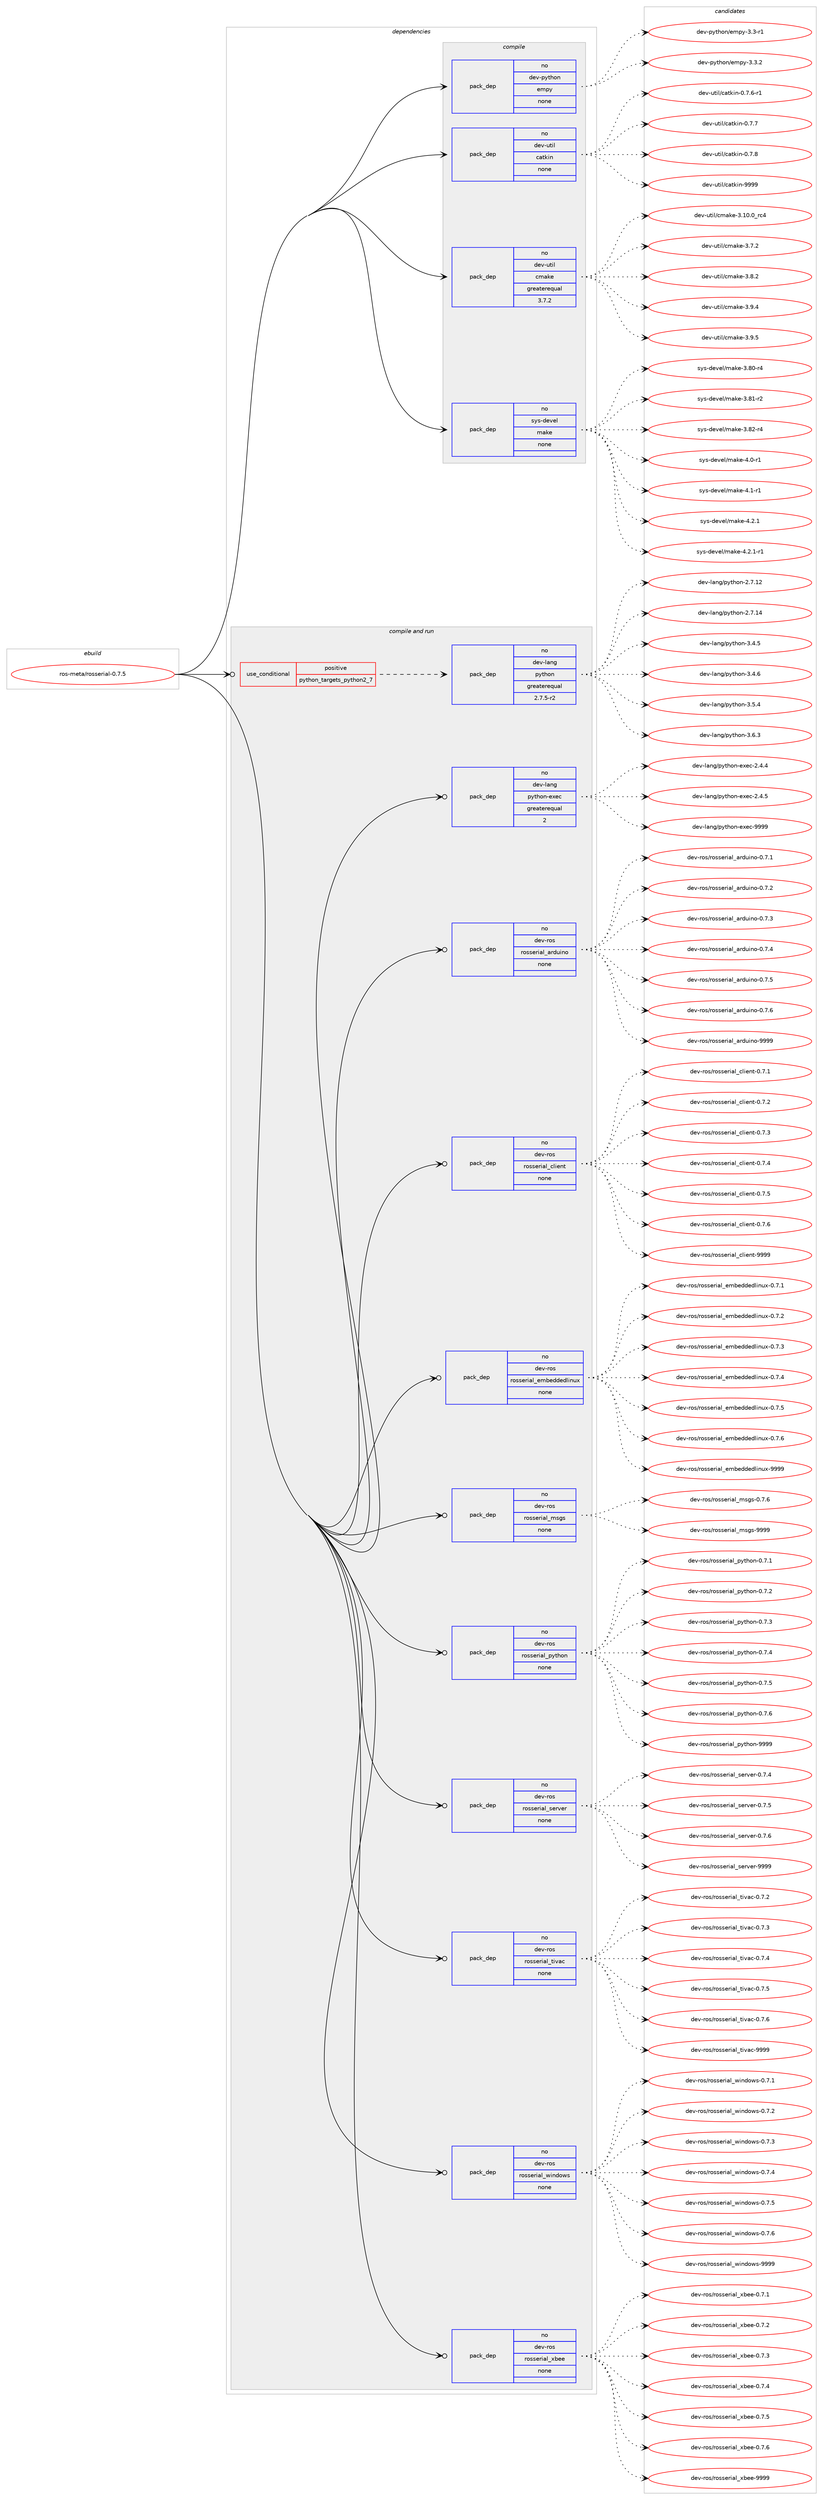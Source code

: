 digraph prolog {

# *************
# Graph options
# *************

newrank=true;
concentrate=true;
compound=true;
graph [rankdir=LR,fontname=Helvetica,fontsize=10,ranksep=1.5];#, ranksep=2.5, nodesep=0.2];
edge  [arrowhead=vee];
node  [fontname=Helvetica,fontsize=10];

# **********
# The ebuild
# **********

subgraph cluster_leftcol {
color=gray;
rank=same;
label=<<i>ebuild</i>>;
id [label="ros-meta/rosserial-0.7.5", color=red, width=4, href="../ros-meta/rosserial-0.7.5.svg"];
}

# ****************
# The dependencies
# ****************

subgraph cluster_midcol {
color=gray;
label=<<i>dependencies</i>>;
subgraph cluster_compile {
fillcolor="#eeeeee";
style=filled;
label=<<i>compile</i>>;
subgraph pack326254 {
dependency442981 [label=<<TABLE BORDER="0" CELLBORDER="1" CELLSPACING="0" CELLPADDING="4" WIDTH="220"><TR><TD ROWSPAN="6" CELLPADDING="30">pack_dep</TD></TR><TR><TD WIDTH="110">no</TD></TR><TR><TD>dev-python</TD></TR><TR><TD>empy</TD></TR><TR><TD>none</TD></TR><TR><TD></TD></TR></TABLE>>, shape=none, color=blue];
}
id:e -> dependency442981:w [weight=20,style="solid",arrowhead="vee"];
subgraph pack326255 {
dependency442982 [label=<<TABLE BORDER="0" CELLBORDER="1" CELLSPACING="0" CELLPADDING="4" WIDTH="220"><TR><TD ROWSPAN="6" CELLPADDING="30">pack_dep</TD></TR><TR><TD WIDTH="110">no</TD></TR><TR><TD>dev-util</TD></TR><TR><TD>catkin</TD></TR><TR><TD>none</TD></TR><TR><TD></TD></TR></TABLE>>, shape=none, color=blue];
}
id:e -> dependency442982:w [weight=20,style="solid",arrowhead="vee"];
subgraph pack326256 {
dependency442983 [label=<<TABLE BORDER="0" CELLBORDER="1" CELLSPACING="0" CELLPADDING="4" WIDTH="220"><TR><TD ROWSPAN="6" CELLPADDING="30">pack_dep</TD></TR><TR><TD WIDTH="110">no</TD></TR><TR><TD>dev-util</TD></TR><TR><TD>cmake</TD></TR><TR><TD>greaterequal</TD></TR><TR><TD>3.7.2</TD></TR></TABLE>>, shape=none, color=blue];
}
id:e -> dependency442983:w [weight=20,style="solid",arrowhead="vee"];
subgraph pack326257 {
dependency442984 [label=<<TABLE BORDER="0" CELLBORDER="1" CELLSPACING="0" CELLPADDING="4" WIDTH="220"><TR><TD ROWSPAN="6" CELLPADDING="30">pack_dep</TD></TR><TR><TD WIDTH="110">no</TD></TR><TR><TD>sys-devel</TD></TR><TR><TD>make</TD></TR><TR><TD>none</TD></TR><TR><TD></TD></TR></TABLE>>, shape=none, color=blue];
}
id:e -> dependency442984:w [weight=20,style="solid",arrowhead="vee"];
}
subgraph cluster_compileandrun {
fillcolor="#eeeeee";
style=filled;
label=<<i>compile and run</i>>;
subgraph cond109078 {
dependency442985 [label=<<TABLE BORDER="0" CELLBORDER="1" CELLSPACING="0" CELLPADDING="4"><TR><TD ROWSPAN="3" CELLPADDING="10">use_conditional</TD></TR><TR><TD>positive</TD></TR><TR><TD>python_targets_python2_7</TD></TR></TABLE>>, shape=none, color=red];
subgraph pack326258 {
dependency442986 [label=<<TABLE BORDER="0" CELLBORDER="1" CELLSPACING="0" CELLPADDING="4" WIDTH="220"><TR><TD ROWSPAN="6" CELLPADDING="30">pack_dep</TD></TR><TR><TD WIDTH="110">no</TD></TR><TR><TD>dev-lang</TD></TR><TR><TD>python</TD></TR><TR><TD>greaterequal</TD></TR><TR><TD>2.7.5-r2</TD></TR></TABLE>>, shape=none, color=blue];
}
dependency442985:e -> dependency442986:w [weight=20,style="dashed",arrowhead="vee"];
}
id:e -> dependency442985:w [weight=20,style="solid",arrowhead="odotvee"];
subgraph pack326259 {
dependency442987 [label=<<TABLE BORDER="0" CELLBORDER="1" CELLSPACING="0" CELLPADDING="4" WIDTH="220"><TR><TD ROWSPAN="6" CELLPADDING="30">pack_dep</TD></TR><TR><TD WIDTH="110">no</TD></TR><TR><TD>dev-lang</TD></TR><TR><TD>python-exec</TD></TR><TR><TD>greaterequal</TD></TR><TR><TD>2</TD></TR></TABLE>>, shape=none, color=blue];
}
id:e -> dependency442987:w [weight=20,style="solid",arrowhead="odotvee"];
subgraph pack326260 {
dependency442988 [label=<<TABLE BORDER="0" CELLBORDER="1" CELLSPACING="0" CELLPADDING="4" WIDTH="220"><TR><TD ROWSPAN="6" CELLPADDING="30">pack_dep</TD></TR><TR><TD WIDTH="110">no</TD></TR><TR><TD>dev-ros</TD></TR><TR><TD>rosserial_arduino</TD></TR><TR><TD>none</TD></TR><TR><TD></TD></TR></TABLE>>, shape=none, color=blue];
}
id:e -> dependency442988:w [weight=20,style="solid",arrowhead="odotvee"];
subgraph pack326261 {
dependency442989 [label=<<TABLE BORDER="0" CELLBORDER="1" CELLSPACING="0" CELLPADDING="4" WIDTH="220"><TR><TD ROWSPAN="6" CELLPADDING="30">pack_dep</TD></TR><TR><TD WIDTH="110">no</TD></TR><TR><TD>dev-ros</TD></TR><TR><TD>rosserial_client</TD></TR><TR><TD>none</TD></TR><TR><TD></TD></TR></TABLE>>, shape=none, color=blue];
}
id:e -> dependency442989:w [weight=20,style="solid",arrowhead="odotvee"];
subgraph pack326262 {
dependency442990 [label=<<TABLE BORDER="0" CELLBORDER="1" CELLSPACING="0" CELLPADDING="4" WIDTH="220"><TR><TD ROWSPAN="6" CELLPADDING="30">pack_dep</TD></TR><TR><TD WIDTH="110">no</TD></TR><TR><TD>dev-ros</TD></TR><TR><TD>rosserial_embeddedlinux</TD></TR><TR><TD>none</TD></TR><TR><TD></TD></TR></TABLE>>, shape=none, color=blue];
}
id:e -> dependency442990:w [weight=20,style="solid",arrowhead="odotvee"];
subgraph pack326263 {
dependency442991 [label=<<TABLE BORDER="0" CELLBORDER="1" CELLSPACING="0" CELLPADDING="4" WIDTH="220"><TR><TD ROWSPAN="6" CELLPADDING="30">pack_dep</TD></TR><TR><TD WIDTH="110">no</TD></TR><TR><TD>dev-ros</TD></TR><TR><TD>rosserial_msgs</TD></TR><TR><TD>none</TD></TR><TR><TD></TD></TR></TABLE>>, shape=none, color=blue];
}
id:e -> dependency442991:w [weight=20,style="solid",arrowhead="odotvee"];
subgraph pack326264 {
dependency442992 [label=<<TABLE BORDER="0" CELLBORDER="1" CELLSPACING="0" CELLPADDING="4" WIDTH="220"><TR><TD ROWSPAN="6" CELLPADDING="30">pack_dep</TD></TR><TR><TD WIDTH="110">no</TD></TR><TR><TD>dev-ros</TD></TR><TR><TD>rosserial_python</TD></TR><TR><TD>none</TD></TR><TR><TD></TD></TR></TABLE>>, shape=none, color=blue];
}
id:e -> dependency442992:w [weight=20,style="solid",arrowhead="odotvee"];
subgraph pack326265 {
dependency442993 [label=<<TABLE BORDER="0" CELLBORDER="1" CELLSPACING="0" CELLPADDING="4" WIDTH="220"><TR><TD ROWSPAN="6" CELLPADDING="30">pack_dep</TD></TR><TR><TD WIDTH="110">no</TD></TR><TR><TD>dev-ros</TD></TR><TR><TD>rosserial_server</TD></TR><TR><TD>none</TD></TR><TR><TD></TD></TR></TABLE>>, shape=none, color=blue];
}
id:e -> dependency442993:w [weight=20,style="solid",arrowhead="odotvee"];
subgraph pack326266 {
dependency442994 [label=<<TABLE BORDER="0" CELLBORDER="1" CELLSPACING="0" CELLPADDING="4" WIDTH="220"><TR><TD ROWSPAN="6" CELLPADDING="30">pack_dep</TD></TR><TR><TD WIDTH="110">no</TD></TR><TR><TD>dev-ros</TD></TR><TR><TD>rosserial_tivac</TD></TR><TR><TD>none</TD></TR><TR><TD></TD></TR></TABLE>>, shape=none, color=blue];
}
id:e -> dependency442994:w [weight=20,style="solid",arrowhead="odotvee"];
subgraph pack326267 {
dependency442995 [label=<<TABLE BORDER="0" CELLBORDER="1" CELLSPACING="0" CELLPADDING="4" WIDTH="220"><TR><TD ROWSPAN="6" CELLPADDING="30">pack_dep</TD></TR><TR><TD WIDTH="110">no</TD></TR><TR><TD>dev-ros</TD></TR><TR><TD>rosserial_windows</TD></TR><TR><TD>none</TD></TR><TR><TD></TD></TR></TABLE>>, shape=none, color=blue];
}
id:e -> dependency442995:w [weight=20,style="solid",arrowhead="odotvee"];
subgraph pack326268 {
dependency442996 [label=<<TABLE BORDER="0" CELLBORDER="1" CELLSPACING="0" CELLPADDING="4" WIDTH="220"><TR><TD ROWSPAN="6" CELLPADDING="30">pack_dep</TD></TR><TR><TD WIDTH="110">no</TD></TR><TR><TD>dev-ros</TD></TR><TR><TD>rosserial_xbee</TD></TR><TR><TD>none</TD></TR><TR><TD></TD></TR></TABLE>>, shape=none, color=blue];
}
id:e -> dependency442996:w [weight=20,style="solid",arrowhead="odotvee"];
}
subgraph cluster_run {
fillcolor="#eeeeee";
style=filled;
label=<<i>run</i>>;
}
}

# **************
# The candidates
# **************

subgraph cluster_choices {
rank=same;
color=gray;
label=<<i>candidates</i>>;

subgraph choice326254 {
color=black;
nodesep=1;
choice1001011184511212111610411111047101109112121455146514511449 [label="dev-python/empy-3.3-r1", color=red, width=4,href="../dev-python/empy-3.3-r1.svg"];
choice1001011184511212111610411111047101109112121455146514650 [label="dev-python/empy-3.3.2", color=red, width=4,href="../dev-python/empy-3.3.2.svg"];
dependency442981:e -> choice1001011184511212111610411111047101109112121455146514511449:w [style=dotted,weight="100"];
dependency442981:e -> choice1001011184511212111610411111047101109112121455146514650:w [style=dotted,weight="100"];
}
subgraph choice326255 {
color=black;
nodesep=1;
choice100101118451171161051084799971161071051104548465546544511449 [label="dev-util/catkin-0.7.6-r1", color=red, width=4,href="../dev-util/catkin-0.7.6-r1.svg"];
choice10010111845117116105108479997116107105110454846554655 [label="dev-util/catkin-0.7.7", color=red, width=4,href="../dev-util/catkin-0.7.7.svg"];
choice10010111845117116105108479997116107105110454846554656 [label="dev-util/catkin-0.7.8", color=red, width=4,href="../dev-util/catkin-0.7.8.svg"];
choice100101118451171161051084799971161071051104557575757 [label="dev-util/catkin-9999", color=red, width=4,href="../dev-util/catkin-9999.svg"];
dependency442982:e -> choice100101118451171161051084799971161071051104548465546544511449:w [style=dotted,weight="100"];
dependency442982:e -> choice10010111845117116105108479997116107105110454846554655:w [style=dotted,weight="100"];
dependency442982:e -> choice10010111845117116105108479997116107105110454846554656:w [style=dotted,weight="100"];
dependency442982:e -> choice100101118451171161051084799971161071051104557575757:w [style=dotted,weight="100"];
}
subgraph choice326256 {
color=black;
nodesep=1;
choice1001011184511711610510847991099710710145514649484648951149952 [label="dev-util/cmake-3.10.0_rc4", color=red, width=4,href="../dev-util/cmake-3.10.0_rc4.svg"];
choice10010111845117116105108479910997107101455146554650 [label="dev-util/cmake-3.7.2", color=red, width=4,href="../dev-util/cmake-3.7.2.svg"];
choice10010111845117116105108479910997107101455146564650 [label="dev-util/cmake-3.8.2", color=red, width=4,href="../dev-util/cmake-3.8.2.svg"];
choice10010111845117116105108479910997107101455146574652 [label="dev-util/cmake-3.9.4", color=red, width=4,href="../dev-util/cmake-3.9.4.svg"];
choice10010111845117116105108479910997107101455146574653 [label="dev-util/cmake-3.9.5", color=red, width=4,href="../dev-util/cmake-3.9.5.svg"];
dependency442983:e -> choice1001011184511711610510847991099710710145514649484648951149952:w [style=dotted,weight="100"];
dependency442983:e -> choice10010111845117116105108479910997107101455146554650:w [style=dotted,weight="100"];
dependency442983:e -> choice10010111845117116105108479910997107101455146564650:w [style=dotted,weight="100"];
dependency442983:e -> choice10010111845117116105108479910997107101455146574652:w [style=dotted,weight="100"];
dependency442983:e -> choice10010111845117116105108479910997107101455146574653:w [style=dotted,weight="100"];
}
subgraph choice326257 {
color=black;
nodesep=1;
choice11512111545100101118101108471099710710145514656484511452 [label="sys-devel/make-3.80-r4", color=red, width=4,href="../sys-devel/make-3.80-r4.svg"];
choice11512111545100101118101108471099710710145514656494511450 [label="sys-devel/make-3.81-r2", color=red, width=4,href="../sys-devel/make-3.81-r2.svg"];
choice11512111545100101118101108471099710710145514656504511452 [label="sys-devel/make-3.82-r4", color=red, width=4,href="../sys-devel/make-3.82-r4.svg"];
choice115121115451001011181011084710997107101455246484511449 [label="sys-devel/make-4.0-r1", color=red, width=4,href="../sys-devel/make-4.0-r1.svg"];
choice115121115451001011181011084710997107101455246494511449 [label="sys-devel/make-4.1-r1", color=red, width=4,href="../sys-devel/make-4.1-r1.svg"];
choice115121115451001011181011084710997107101455246504649 [label="sys-devel/make-4.2.1", color=red, width=4,href="../sys-devel/make-4.2.1.svg"];
choice1151211154510010111810110847109971071014552465046494511449 [label="sys-devel/make-4.2.1-r1", color=red, width=4,href="../sys-devel/make-4.2.1-r1.svg"];
dependency442984:e -> choice11512111545100101118101108471099710710145514656484511452:w [style=dotted,weight="100"];
dependency442984:e -> choice11512111545100101118101108471099710710145514656494511450:w [style=dotted,weight="100"];
dependency442984:e -> choice11512111545100101118101108471099710710145514656504511452:w [style=dotted,weight="100"];
dependency442984:e -> choice115121115451001011181011084710997107101455246484511449:w [style=dotted,weight="100"];
dependency442984:e -> choice115121115451001011181011084710997107101455246494511449:w [style=dotted,weight="100"];
dependency442984:e -> choice115121115451001011181011084710997107101455246504649:w [style=dotted,weight="100"];
dependency442984:e -> choice1151211154510010111810110847109971071014552465046494511449:w [style=dotted,weight="100"];
}
subgraph choice326258 {
color=black;
nodesep=1;
choice10010111845108971101034711212111610411111045504655464950 [label="dev-lang/python-2.7.12", color=red, width=4,href="../dev-lang/python-2.7.12.svg"];
choice10010111845108971101034711212111610411111045504655464952 [label="dev-lang/python-2.7.14", color=red, width=4,href="../dev-lang/python-2.7.14.svg"];
choice100101118451089711010347112121116104111110455146524653 [label="dev-lang/python-3.4.5", color=red, width=4,href="../dev-lang/python-3.4.5.svg"];
choice100101118451089711010347112121116104111110455146524654 [label="dev-lang/python-3.4.6", color=red, width=4,href="../dev-lang/python-3.4.6.svg"];
choice100101118451089711010347112121116104111110455146534652 [label="dev-lang/python-3.5.4", color=red, width=4,href="../dev-lang/python-3.5.4.svg"];
choice100101118451089711010347112121116104111110455146544651 [label="dev-lang/python-3.6.3", color=red, width=4,href="../dev-lang/python-3.6.3.svg"];
dependency442986:e -> choice10010111845108971101034711212111610411111045504655464950:w [style=dotted,weight="100"];
dependency442986:e -> choice10010111845108971101034711212111610411111045504655464952:w [style=dotted,weight="100"];
dependency442986:e -> choice100101118451089711010347112121116104111110455146524653:w [style=dotted,weight="100"];
dependency442986:e -> choice100101118451089711010347112121116104111110455146524654:w [style=dotted,weight="100"];
dependency442986:e -> choice100101118451089711010347112121116104111110455146534652:w [style=dotted,weight="100"];
dependency442986:e -> choice100101118451089711010347112121116104111110455146544651:w [style=dotted,weight="100"];
}
subgraph choice326259 {
color=black;
nodesep=1;
choice1001011184510897110103471121211161041111104510112010199455046524652 [label="dev-lang/python-exec-2.4.4", color=red, width=4,href="../dev-lang/python-exec-2.4.4.svg"];
choice1001011184510897110103471121211161041111104510112010199455046524653 [label="dev-lang/python-exec-2.4.5", color=red, width=4,href="../dev-lang/python-exec-2.4.5.svg"];
choice10010111845108971101034711212111610411111045101120101994557575757 [label="dev-lang/python-exec-9999", color=red, width=4,href="../dev-lang/python-exec-9999.svg"];
dependency442987:e -> choice1001011184510897110103471121211161041111104510112010199455046524652:w [style=dotted,weight="100"];
dependency442987:e -> choice1001011184510897110103471121211161041111104510112010199455046524653:w [style=dotted,weight="100"];
dependency442987:e -> choice10010111845108971101034711212111610411111045101120101994557575757:w [style=dotted,weight="100"];
}
subgraph choice326260 {
color=black;
nodesep=1;
choice1001011184511411111547114111115115101114105971089597114100117105110111454846554649 [label="dev-ros/rosserial_arduino-0.7.1", color=red, width=4,href="../dev-ros/rosserial_arduino-0.7.1.svg"];
choice1001011184511411111547114111115115101114105971089597114100117105110111454846554650 [label="dev-ros/rosserial_arduino-0.7.2", color=red, width=4,href="../dev-ros/rosserial_arduino-0.7.2.svg"];
choice1001011184511411111547114111115115101114105971089597114100117105110111454846554651 [label="dev-ros/rosserial_arduino-0.7.3", color=red, width=4,href="../dev-ros/rosserial_arduino-0.7.3.svg"];
choice1001011184511411111547114111115115101114105971089597114100117105110111454846554652 [label="dev-ros/rosserial_arduino-0.7.4", color=red, width=4,href="../dev-ros/rosserial_arduino-0.7.4.svg"];
choice1001011184511411111547114111115115101114105971089597114100117105110111454846554653 [label="dev-ros/rosserial_arduino-0.7.5", color=red, width=4,href="../dev-ros/rosserial_arduino-0.7.5.svg"];
choice1001011184511411111547114111115115101114105971089597114100117105110111454846554654 [label="dev-ros/rosserial_arduino-0.7.6", color=red, width=4,href="../dev-ros/rosserial_arduino-0.7.6.svg"];
choice10010111845114111115471141111151151011141059710895971141001171051101114557575757 [label="dev-ros/rosserial_arduino-9999", color=red, width=4,href="../dev-ros/rosserial_arduino-9999.svg"];
dependency442988:e -> choice1001011184511411111547114111115115101114105971089597114100117105110111454846554649:w [style=dotted,weight="100"];
dependency442988:e -> choice1001011184511411111547114111115115101114105971089597114100117105110111454846554650:w [style=dotted,weight="100"];
dependency442988:e -> choice1001011184511411111547114111115115101114105971089597114100117105110111454846554651:w [style=dotted,weight="100"];
dependency442988:e -> choice1001011184511411111547114111115115101114105971089597114100117105110111454846554652:w [style=dotted,weight="100"];
dependency442988:e -> choice1001011184511411111547114111115115101114105971089597114100117105110111454846554653:w [style=dotted,weight="100"];
dependency442988:e -> choice1001011184511411111547114111115115101114105971089597114100117105110111454846554654:w [style=dotted,weight="100"];
dependency442988:e -> choice10010111845114111115471141111151151011141059710895971141001171051101114557575757:w [style=dotted,weight="100"];
}
subgraph choice326261 {
color=black;
nodesep=1;
choice1001011184511411111547114111115115101114105971089599108105101110116454846554649 [label="dev-ros/rosserial_client-0.7.1", color=red, width=4,href="../dev-ros/rosserial_client-0.7.1.svg"];
choice1001011184511411111547114111115115101114105971089599108105101110116454846554650 [label="dev-ros/rosserial_client-0.7.2", color=red, width=4,href="../dev-ros/rosserial_client-0.7.2.svg"];
choice1001011184511411111547114111115115101114105971089599108105101110116454846554651 [label="dev-ros/rosserial_client-0.7.3", color=red, width=4,href="../dev-ros/rosserial_client-0.7.3.svg"];
choice1001011184511411111547114111115115101114105971089599108105101110116454846554652 [label="dev-ros/rosserial_client-0.7.4", color=red, width=4,href="../dev-ros/rosserial_client-0.7.4.svg"];
choice1001011184511411111547114111115115101114105971089599108105101110116454846554653 [label="dev-ros/rosserial_client-0.7.5", color=red, width=4,href="../dev-ros/rosserial_client-0.7.5.svg"];
choice1001011184511411111547114111115115101114105971089599108105101110116454846554654 [label="dev-ros/rosserial_client-0.7.6", color=red, width=4,href="../dev-ros/rosserial_client-0.7.6.svg"];
choice10010111845114111115471141111151151011141059710895991081051011101164557575757 [label="dev-ros/rosserial_client-9999", color=red, width=4,href="../dev-ros/rosserial_client-9999.svg"];
dependency442989:e -> choice1001011184511411111547114111115115101114105971089599108105101110116454846554649:w [style=dotted,weight="100"];
dependency442989:e -> choice1001011184511411111547114111115115101114105971089599108105101110116454846554650:w [style=dotted,weight="100"];
dependency442989:e -> choice1001011184511411111547114111115115101114105971089599108105101110116454846554651:w [style=dotted,weight="100"];
dependency442989:e -> choice1001011184511411111547114111115115101114105971089599108105101110116454846554652:w [style=dotted,weight="100"];
dependency442989:e -> choice1001011184511411111547114111115115101114105971089599108105101110116454846554653:w [style=dotted,weight="100"];
dependency442989:e -> choice1001011184511411111547114111115115101114105971089599108105101110116454846554654:w [style=dotted,weight="100"];
dependency442989:e -> choice10010111845114111115471141111151151011141059710895991081051011101164557575757:w [style=dotted,weight="100"];
}
subgraph choice326262 {
color=black;
nodesep=1;
choice1001011184511411111547114111115115101114105971089510110998101100100101100108105110117120454846554649 [label="dev-ros/rosserial_embeddedlinux-0.7.1", color=red, width=4,href="../dev-ros/rosserial_embeddedlinux-0.7.1.svg"];
choice1001011184511411111547114111115115101114105971089510110998101100100101100108105110117120454846554650 [label="dev-ros/rosserial_embeddedlinux-0.7.2", color=red, width=4,href="../dev-ros/rosserial_embeddedlinux-0.7.2.svg"];
choice1001011184511411111547114111115115101114105971089510110998101100100101100108105110117120454846554651 [label="dev-ros/rosserial_embeddedlinux-0.7.3", color=red, width=4,href="../dev-ros/rosserial_embeddedlinux-0.7.3.svg"];
choice1001011184511411111547114111115115101114105971089510110998101100100101100108105110117120454846554652 [label="dev-ros/rosserial_embeddedlinux-0.7.4", color=red, width=4,href="../dev-ros/rosserial_embeddedlinux-0.7.4.svg"];
choice1001011184511411111547114111115115101114105971089510110998101100100101100108105110117120454846554653 [label="dev-ros/rosserial_embeddedlinux-0.7.5", color=red, width=4,href="../dev-ros/rosserial_embeddedlinux-0.7.5.svg"];
choice1001011184511411111547114111115115101114105971089510110998101100100101100108105110117120454846554654 [label="dev-ros/rosserial_embeddedlinux-0.7.6", color=red, width=4,href="../dev-ros/rosserial_embeddedlinux-0.7.6.svg"];
choice10010111845114111115471141111151151011141059710895101109981011001001011001081051101171204557575757 [label="dev-ros/rosserial_embeddedlinux-9999", color=red, width=4,href="../dev-ros/rosserial_embeddedlinux-9999.svg"];
dependency442990:e -> choice1001011184511411111547114111115115101114105971089510110998101100100101100108105110117120454846554649:w [style=dotted,weight="100"];
dependency442990:e -> choice1001011184511411111547114111115115101114105971089510110998101100100101100108105110117120454846554650:w [style=dotted,weight="100"];
dependency442990:e -> choice1001011184511411111547114111115115101114105971089510110998101100100101100108105110117120454846554651:w [style=dotted,weight="100"];
dependency442990:e -> choice1001011184511411111547114111115115101114105971089510110998101100100101100108105110117120454846554652:w [style=dotted,weight="100"];
dependency442990:e -> choice1001011184511411111547114111115115101114105971089510110998101100100101100108105110117120454846554653:w [style=dotted,weight="100"];
dependency442990:e -> choice1001011184511411111547114111115115101114105971089510110998101100100101100108105110117120454846554654:w [style=dotted,weight="100"];
dependency442990:e -> choice10010111845114111115471141111151151011141059710895101109981011001001011001081051101171204557575757:w [style=dotted,weight="100"];
}
subgraph choice326263 {
color=black;
nodesep=1;
choice10010111845114111115471141111151151011141059710895109115103115454846554654 [label="dev-ros/rosserial_msgs-0.7.6", color=red, width=4,href="../dev-ros/rosserial_msgs-0.7.6.svg"];
choice100101118451141111154711411111511510111410597108951091151031154557575757 [label="dev-ros/rosserial_msgs-9999", color=red, width=4,href="../dev-ros/rosserial_msgs-9999.svg"];
dependency442991:e -> choice10010111845114111115471141111151151011141059710895109115103115454846554654:w [style=dotted,weight="100"];
dependency442991:e -> choice100101118451141111154711411111511510111410597108951091151031154557575757:w [style=dotted,weight="100"];
}
subgraph choice326264 {
color=black;
nodesep=1;
choice10010111845114111115471141111151151011141059710895112121116104111110454846554649 [label="dev-ros/rosserial_python-0.7.1", color=red, width=4,href="../dev-ros/rosserial_python-0.7.1.svg"];
choice10010111845114111115471141111151151011141059710895112121116104111110454846554650 [label="dev-ros/rosserial_python-0.7.2", color=red, width=4,href="../dev-ros/rosserial_python-0.7.2.svg"];
choice10010111845114111115471141111151151011141059710895112121116104111110454846554651 [label="dev-ros/rosserial_python-0.7.3", color=red, width=4,href="../dev-ros/rosserial_python-0.7.3.svg"];
choice10010111845114111115471141111151151011141059710895112121116104111110454846554652 [label="dev-ros/rosserial_python-0.7.4", color=red, width=4,href="../dev-ros/rosserial_python-0.7.4.svg"];
choice10010111845114111115471141111151151011141059710895112121116104111110454846554653 [label="dev-ros/rosserial_python-0.7.5", color=red, width=4,href="../dev-ros/rosserial_python-0.7.5.svg"];
choice10010111845114111115471141111151151011141059710895112121116104111110454846554654 [label="dev-ros/rosserial_python-0.7.6", color=red, width=4,href="../dev-ros/rosserial_python-0.7.6.svg"];
choice100101118451141111154711411111511510111410597108951121211161041111104557575757 [label="dev-ros/rosserial_python-9999", color=red, width=4,href="../dev-ros/rosserial_python-9999.svg"];
dependency442992:e -> choice10010111845114111115471141111151151011141059710895112121116104111110454846554649:w [style=dotted,weight="100"];
dependency442992:e -> choice10010111845114111115471141111151151011141059710895112121116104111110454846554650:w [style=dotted,weight="100"];
dependency442992:e -> choice10010111845114111115471141111151151011141059710895112121116104111110454846554651:w [style=dotted,weight="100"];
dependency442992:e -> choice10010111845114111115471141111151151011141059710895112121116104111110454846554652:w [style=dotted,weight="100"];
dependency442992:e -> choice10010111845114111115471141111151151011141059710895112121116104111110454846554653:w [style=dotted,weight="100"];
dependency442992:e -> choice10010111845114111115471141111151151011141059710895112121116104111110454846554654:w [style=dotted,weight="100"];
dependency442992:e -> choice100101118451141111154711411111511510111410597108951121211161041111104557575757:w [style=dotted,weight="100"];
}
subgraph choice326265 {
color=black;
nodesep=1;
choice10010111845114111115471141111151151011141059710895115101114118101114454846554652 [label="dev-ros/rosserial_server-0.7.4", color=red, width=4,href="../dev-ros/rosserial_server-0.7.4.svg"];
choice10010111845114111115471141111151151011141059710895115101114118101114454846554653 [label="dev-ros/rosserial_server-0.7.5", color=red, width=4,href="../dev-ros/rosserial_server-0.7.5.svg"];
choice10010111845114111115471141111151151011141059710895115101114118101114454846554654 [label="dev-ros/rosserial_server-0.7.6", color=red, width=4,href="../dev-ros/rosserial_server-0.7.6.svg"];
choice100101118451141111154711411111511510111410597108951151011141181011144557575757 [label="dev-ros/rosserial_server-9999", color=red, width=4,href="../dev-ros/rosserial_server-9999.svg"];
dependency442993:e -> choice10010111845114111115471141111151151011141059710895115101114118101114454846554652:w [style=dotted,weight="100"];
dependency442993:e -> choice10010111845114111115471141111151151011141059710895115101114118101114454846554653:w [style=dotted,weight="100"];
dependency442993:e -> choice10010111845114111115471141111151151011141059710895115101114118101114454846554654:w [style=dotted,weight="100"];
dependency442993:e -> choice100101118451141111154711411111511510111410597108951151011141181011144557575757:w [style=dotted,weight="100"];
}
subgraph choice326266 {
color=black;
nodesep=1;
choice100101118451141111154711411111511510111410597108951161051189799454846554650 [label="dev-ros/rosserial_tivac-0.7.2", color=red, width=4,href="../dev-ros/rosserial_tivac-0.7.2.svg"];
choice100101118451141111154711411111511510111410597108951161051189799454846554651 [label="dev-ros/rosserial_tivac-0.7.3", color=red, width=4,href="../dev-ros/rosserial_tivac-0.7.3.svg"];
choice100101118451141111154711411111511510111410597108951161051189799454846554652 [label="dev-ros/rosserial_tivac-0.7.4", color=red, width=4,href="../dev-ros/rosserial_tivac-0.7.4.svg"];
choice100101118451141111154711411111511510111410597108951161051189799454846554653 [label="dev-ros/rosserial_tivac-0.7.5", color=red, width=4,href="../dev-ros/rosserial_tivac-0.7.5.svg"];
choice100101118451141111154711411111511510111410597108951161051189799454846554654 [label="dev-ros/rosserial_tivac-0.7.6", color=red, width=4,href="../dev-ros/rosserial_tivac-0.7.6.svg"];
choice1001011184511411111547114111115115101114105971089511610511897994557575757 [label="dev-ros/rosserial_tivac-9999", color=red, width=4,href="../dev-ros/rosserial_tivac-9999.svg"];
dependency442994:e -> choice100101118451141111154711411111511510111410597108951161051189799454846554650:w [style=dotted,weight="100"];
dependency442994:e -> choice100101118451141111154711411111511510111410597108951161051189799454846554651:w [style=dotted,weight="100"];
dependency442994:e -> choice100101118451141111154711411111511510111410597108951161051189799454846554652:w [style=dotted,weight="100"];
dependency442994:e -> choice100101118451141111154711411111511510111410597108951161051189799454846554653:w [style=dotted,weight="100"];
dependency442994:e -> choice100101118451141111154711411111511510111410597108951161051189799454846554654:w [style=dotted,weight="100"];
dependency442994:e -> choice1001011184511411111547114111115115101114105971089511610511897994557575757:w [style=dotted,weight="100"];
}
subgraph choice326267 {
color=black;
nodesep=1;
choice10010111845114111115471141111151151011141059710895119105110100111119115454846554649 [label="dev-ros/rosserial_windows-0.7.1", color=red, width=4,href="../dev-ros/rosserial_windows-0.7.1.svg"];
choice10010111845114111115471141111151151011141059710895119105110100111119115454846554650 [label="dev-ros/rosserial_windows-0.7.2", color=red, width=4,href="../dev-ros/rosserial_windows-0.7.2.svg"];
choice10010111845114111115471141111151151011141059710895119105110100111119115454846554651 [label="dev-ros/rosserial_windows-0.7.3", color=red, width=4,href="../dev-ros/rosserial_windows-0.7.3.svg"];
choice10010111845114111115471141111151151011141059710895119105110100111119115454846554652 [label="dev-ros/rosserial_windows-0.7.4", color=red, width=4,href="../dev-ros/rosserial_windows-0.7.4.svg"];
choice10010111845114111115471141111151151011141059710895119105110100111119115454846554653 [label="dev-ros/rosserial_windows-0.7.5", color=red, width=4,href="../dev-ros/rosserial_windows-0.7.5.svg"];
choice10010111845114111115471141111151151011141059710895119105110100111119115454846554654 [label="dev-ros/rosserial_windows-0.7.6", color=red, width=4,href="../dev-ros/rosserial_windows-0.7.6.svg"];
choice100101118451141111154711411111511510111410597108951191051101001111191154557575757 [label="dev-ros/rosserial_windows-9999", color=red, width=4,href="../dev-ros/rosserial_windows-9999.svg"];
dependency442995:e -> choice10010111845114111115471141111151151011141059710895119105110100111119115454846554649:w [style=dotted,weight="100"];
dependency442995:e -> choice10010111845114111115471141111151151011141059710895119105110100111119115454846554650:w [style=dotted,weight="100"];
dependency442995:e -> choice10010111845114111115471141111151151011141059710895119105110100111119115454846554651:w [style=dotted,weight="100"];
dependency442995:e -> choice10010111845114111115471141111151151011141059710895119105110100111119115454846554652:w [style=dotted,weight="100"];
dependency442995:e -> choice10010111845114111115471141111151151011141059710895119105110100111119115454846554653:w [style=dotted,weight="100"];
dependency442995:e -> choice10010111845114111115471141111151151011141059710895119105110100111119115454846554654:w [style=dotted,weight="100"];
dependency442995:e -> choice100101118451141111154711411111511510111410597108951191051101001111191154557575757:w [style=dotted,weight="100"];
}
subgraph choice326268 {
color=black;
nodesep=1;
choice1001011184511411111547114111115115101114105971089512098101101454846554649 [label="dev-ros/rosserial_xbee-0.7.1", color=red, width=4,href="../dev-ros/rosserial_xbee-0.7.1.svg"];
choice1001011184511411111547114111115115101114105971089512098101101454846554650 [label="dev-ros/rosserial_xbee-0.7.2", color=red, width=4,href="../dev-ros/rosserial_xbee-0.7.2.svg"];
choice1001011184511411111547114111115115101114105971089512098101101454846554651 [label="dev-ros/rosserial_xbee-0.7.3", color=red, width=4,href="../dev-ros/rosserial_xbee-0.7.3.svg"];
choice1001011184511411111547114111115115101114105971089512098101101454846554652 [label="dev-ros/rosserial_xbee-0.7.4", color=red, width=4,href="../dev-ros/rosserial_xbee-0.7.4.svg"];
choice1001011184511411111547114111115115101114105971089512098101101454846554653 [label="dev-ros/rosserial_xbee-0.7.5", color=red, width=4,href="../dev-ros/rosserial_xbee-0.7.5.svg"];
choice1001011184511411111547114111115115101114105971089512098101101454846554654 [label="dev-ros/rosserial_xbee-0.7.6", color=red, width=4,href="../dev-ros/rosserial_xbee-0.7.6.svg"];
choice10010111845114111115471141111151151011141059710895120981011014557575757 [label="dev-ros/rosserial_xbee-9999", color=red, width=4,href="../dev-ros/rosserial_xbee-9999.svg"];
dependency442996:e -> choice1001011184511411111547114111115115101114105971089512098101101454846554649:w [style=dotted,weight="100"];
dependency442996:e -> choice1001011184511411111547114111115115101114105971089512098101101454846554650:w [style=dotted,weight="100"];
dependency442996:e -> choice1001011184511411111547114111115115101114105971089512098101101454846554651:w [style=dotted,weight="100"];
dependency442996:e -> choice1001011184511411111547114111115115101114105971089512098101101454846554652:w [style=dotted,weight="100"];
dependency442996:e -> choice1001011184511411111547114111115115101114105971089512098101101454846554653:w [style=dotted,weight="100"];
dependency442996:e -> choice1001011184511411111547114111115115101114105971089512098101101454846554654:w [style=dotted,weight="100"];
dependency442996:e -> choice10010111845114111115471141111151151011141059710895120981011014557575757:w [style=dotted,weight="100"];
}
}

}
